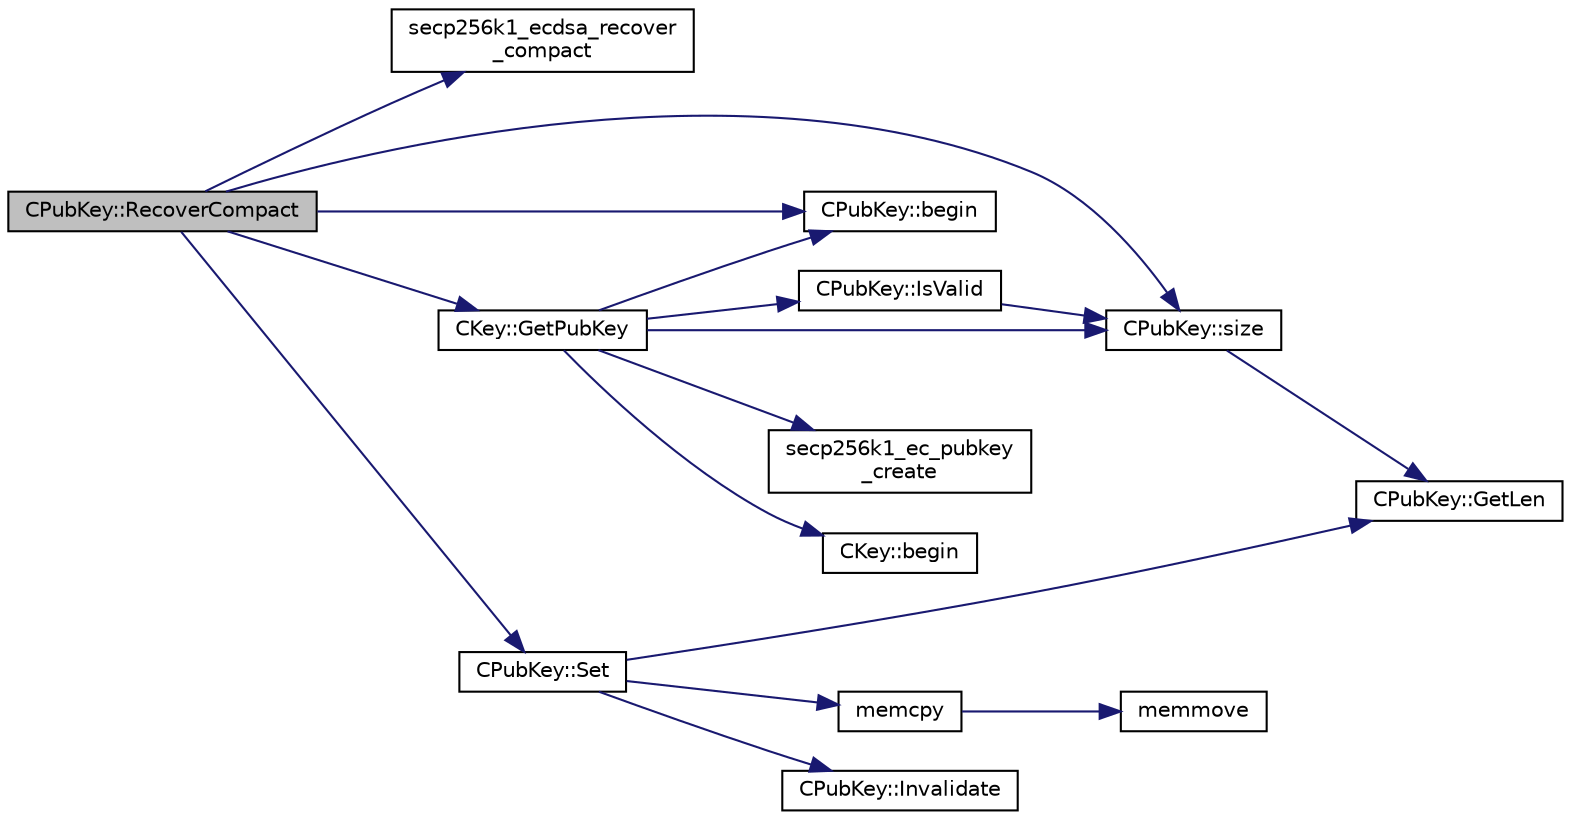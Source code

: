 digraph "CPubKey::RecoverCompact"
{
  edge [fontname="Helvetica",fontsize="10",labelfontname="Helvetica",labelfontsize="10"];
  node [fontname="Helvetica",fontsize="10",shape=record];
  rankdir="LR";
  Node1200 [label="CPubKey::RecoverCompact",height=0.2,width=0.4,color="black", fillcolor="grey75", style="filled", fontcolor="black"];
  Node1200 -> Node1201 [color="midnightblue",fontsize="10",style="solid",fontname="Helvetica"];
  Node1201 [label="secp256k1_ecdsa_recover\l_compact",height=0.2,width=0.4,color="black", fillcolor="white", style="filled",URL="$secp256k1_8h.html#ad1f2dda163655017f0ab2ec246328975",tooltip="Recover an ECDSA public key from a compact signature. "];
  Node1200 -> Node1202 [color="midnightblue",fontsize="10",style="solid",fontname="Helvetica"];
  Node1202 [label="CPubKey::begin",height=0.2,width=0.4,color="black", fillcolor="white", style="filled",URL="$class_c_pub_key.html#a859ab9909d68092d6d4fc739237ab358"];
  Node1200 -> Node1203 [color="midnightblue",fontsize="10",style="solid",fontname="Helvetica"];
  Node1203 [label="CPubKey::size",height=0.2,width=0.4,color="black", fillcolor="white", style="filled",URL="$class_c_pub_key.html#a6bb28fcf0a5f799c69f5b7269363b309",tooltip="Simple read-only vector-like interface to the pubkey data. "];
  Node1203 -> Node1204 [color="midnightblue",fontsize="10",style="solid",fontname="Helvetica"];
  Node1204 [label="CPubKey::GetLen",height=0.2,width=0.4,color="black", fillcolor="white", style="filled",URL="$class_c_pub_key.html#a7dc71b3f037c84268dc22de97d7b65fb",tooltip="Compute the length of a pubkey with a given first byte. "];
  Node1200 -> Node1205 [color="midnightblue",fontsize="10",style="solid",fontname="Helvetica"];
  Node1205 [label="CKey::GetPubKey",height=0.2,width=0.4,color="black", fillcolor="white", style="filled",URL="$class_c_key.html#aa1085c59603a62db6ec776300f250337",tooltip="Compute the public key from a private key. "];
  Node1205 -> Node1206 [color="midnightblue",fontsize="10",style="solid",fontname="Helvetica"];
  Node1206 [label="secp256k1_ec_pubkey\l_create",height=0.2,width=0.4,color="black", fillcolor="white", style="filled",URL="$secp256k1_8h.html#a22e1ef593e0d06d40b4f233e91447aa3",tooltip="Compute the public key for a secret key. "];
  Node1205 -> Node1202 [color="midnightblue",fontsize="10",style="solid",fontname="Helvetica"];
  Node1205 -> Node1207 [color="midnightblue",fontsize="10",style="solid",fontname="Helvetica"];
  Node1207 [label="CKey::begin",height=0.2,width=0.4,color="black", fillcolor="white", style="filled",URL="$class_c_key.html#ab8dee0ad9d933304a22284ee40040847"];
  Node1205 -> Node1203 [color="midnightblue",fontsize="10",style="solid",fontname="Helvetica"];
  Node1205 -> Node1208 [color="midnightblue",fontsize="10",style="solid",fontname="Helvetica"];
  Node1208 [label="CPubKey::IsValid",height=0.2,width=0.4,color="black", fillcolor="white", style="filled",URL="$class_c_pub_key.html#a4fa94293cf8577fd039b9a133f6c7f30"];
  Node1208 -> Node1203 [color="midnightblue",fontsize="10",style="solid",fontname="Helvetica"];
  Node1200 -> Node1209 [color="midnightblue",fontsize="10",style="solid",fontname="Helvetica"];
  Node1209 [label="CPubKey::Set",height=0.2,width=0.4,color="black", fillcolor="white", style="filled",URL="$class_c_pub_key.html#af59bc1d3be119c1f8b49d3c1e2c0797b",tooltip="Initialize a public key using begin/end iterators to byte data. "];
  Node1209 -> Node1204 [color="midnightblue",fontsize="10",style="solid",fontname="Helvetica"];
  Node1209 -> Node1210 [color="midnightblue",fontsize="10",style="solid",fontname="Helvetica"];
  Node1210 [label="memcpy",height=0.2,width=0.4,color="black", fillcolor="white", style="filled",URL="$glibc__compat_8cpp.html#a0f46826ab0466591e136db24394923cf"];
  Node1210 -> Node1211 [color="midnightblue",fontsize="10",style="solid",fontname="Helvetica"];
  Node1211 [label="memmove",height=0.2,width=0.4,color="black", fillcolor="white", style="filled",URL="$glibc__compat_8cpp.html#a9778d49e9029dd75bc53ecbbf9f5e9a1"];
  Node1209 -> Node1212 [color="midnightblue",fontsize="10",style="solid",fontname="Helvetica"];
  Node1212 [label="CPubKey::Invalidate",height=0.2,width=0.4,color="black", fillcolor="white", style="filled",URL="$class_c_pub_key.html#a99917e80a362af54a3677ea9cf1328ee",tooltip="Set this key data to be invalid. "];
}
